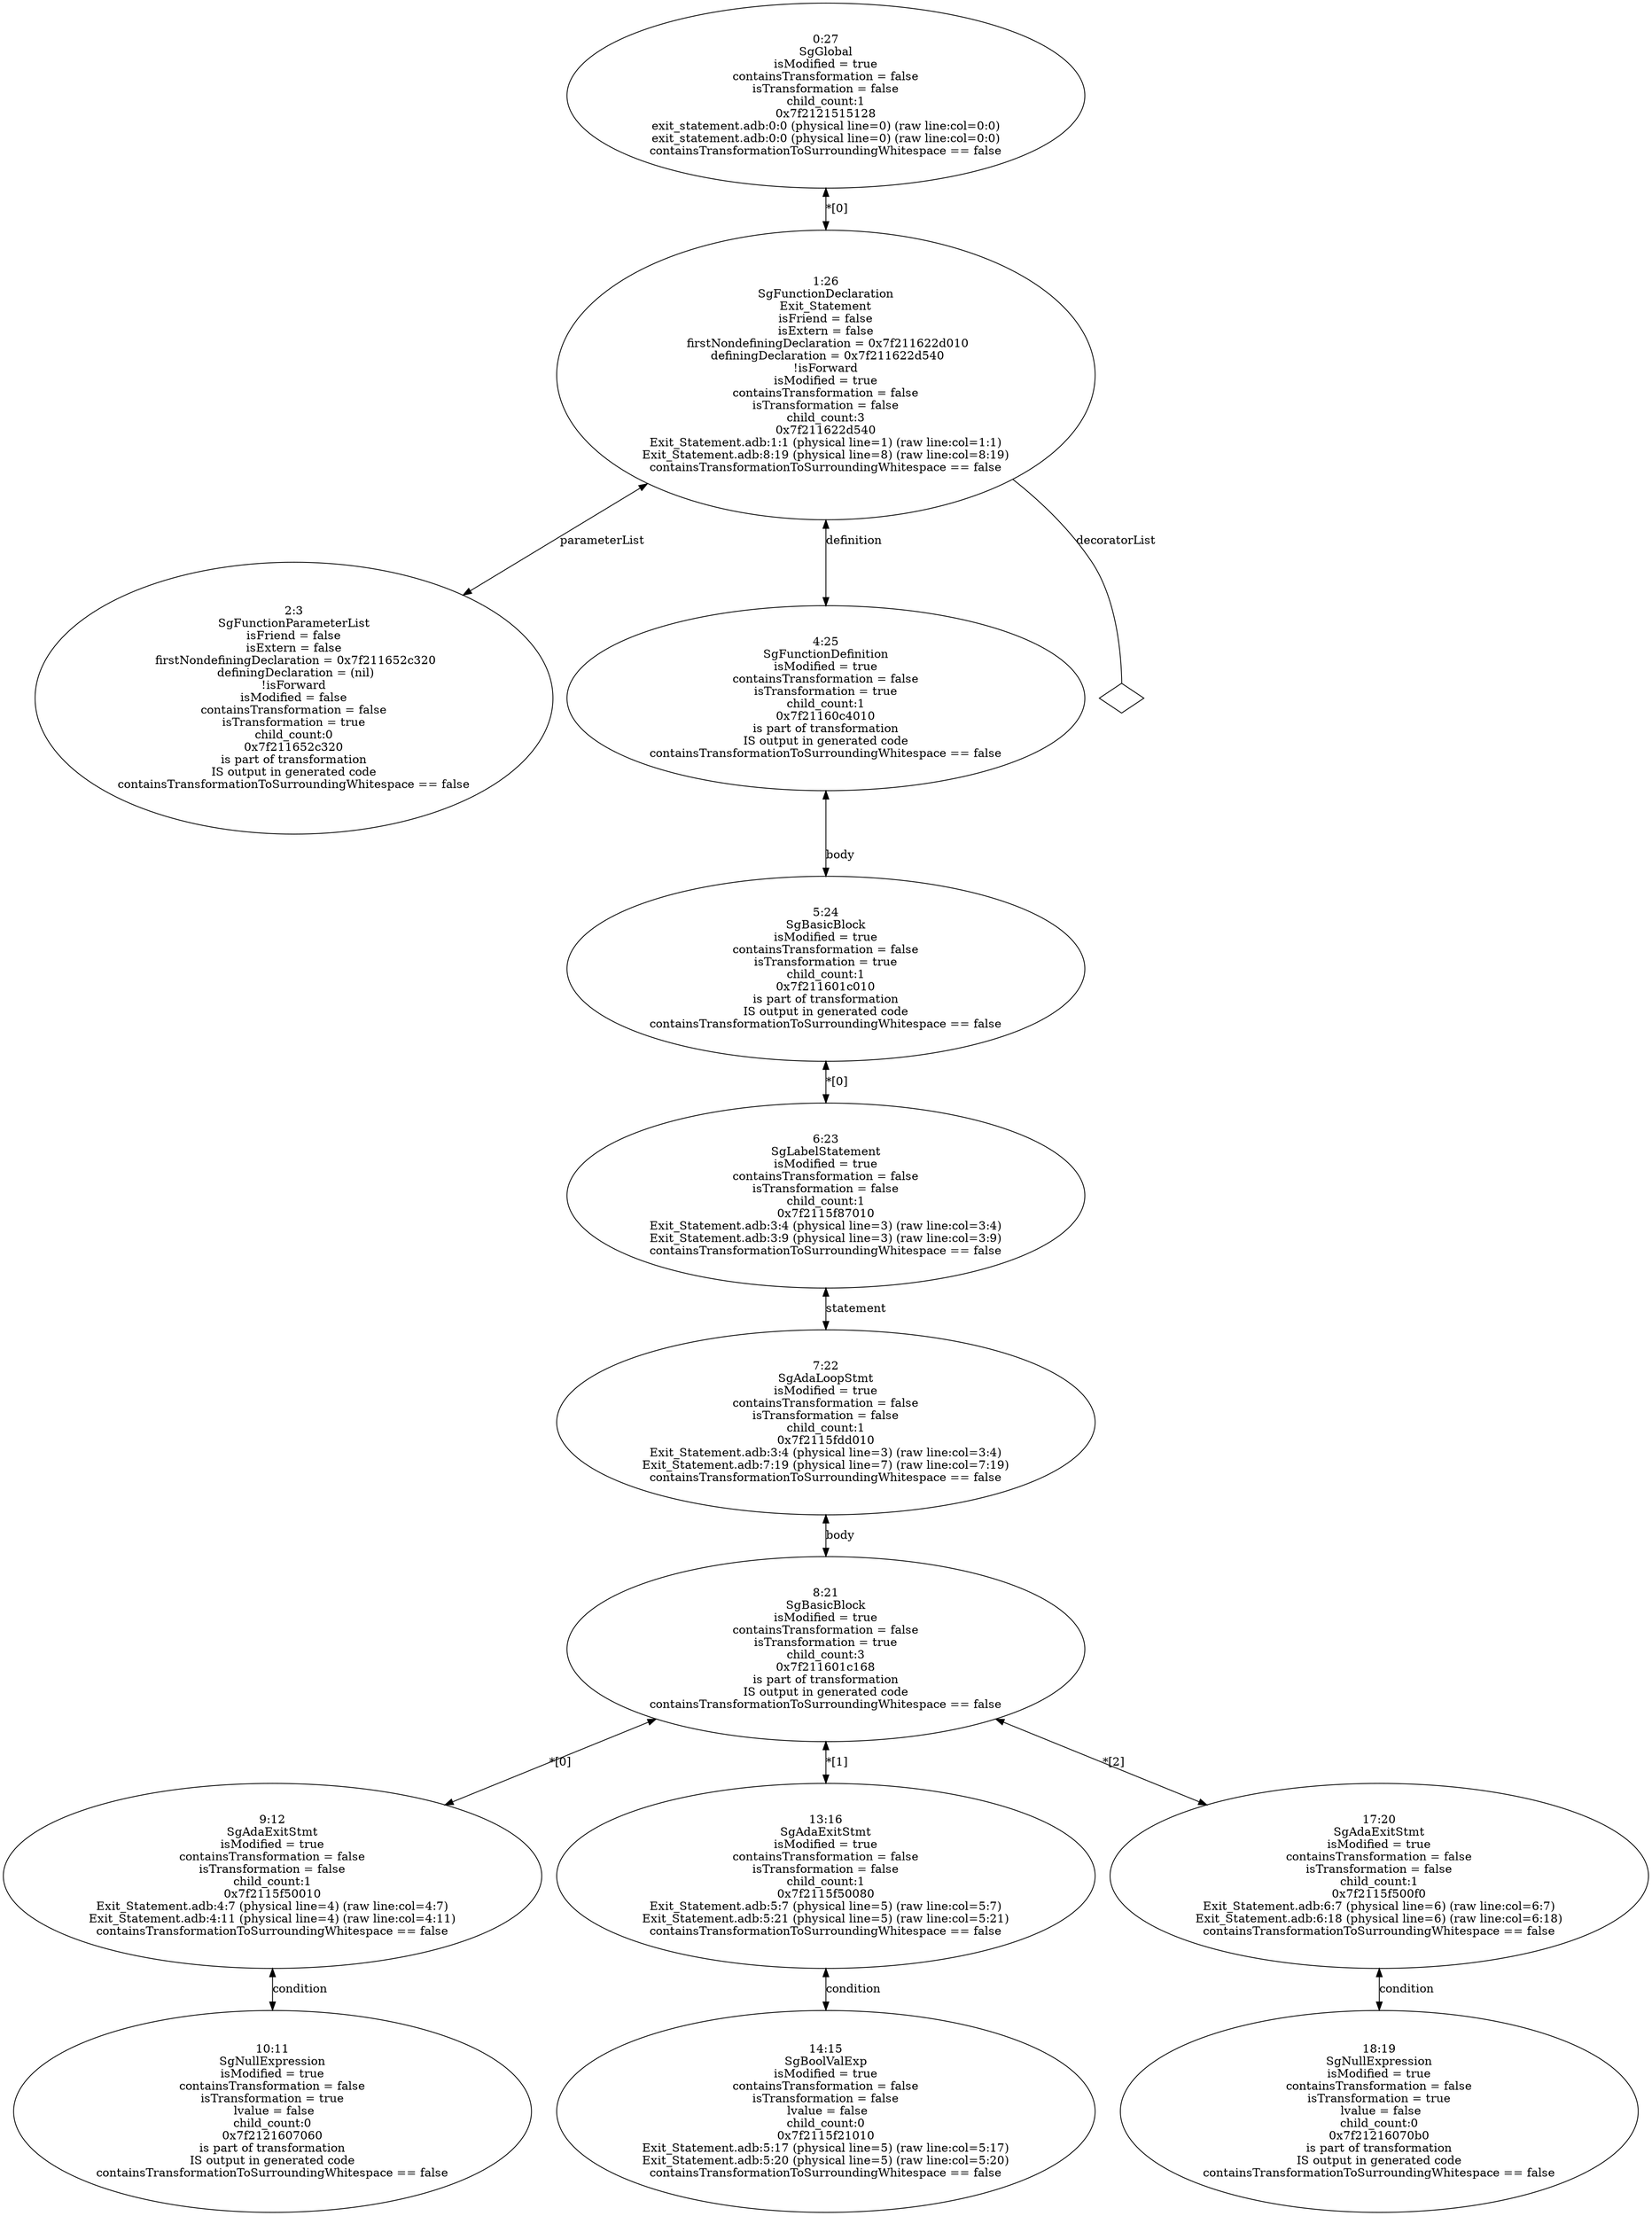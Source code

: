 digraph "G./exit_statement_rose.dot" {
"0x7f211652c320"[label="2:3\nSgFunctionParameterList\n isFriend = false \n isExtern = false \n firstNondefiningDeclaration = 0x7f211652c320\n definingDeclaration = (nil)\n!isForward\nisModified = false\ncontainsTransformation = false\nisTransformation = true\nchild_count:0\n0x7f211652c320\nis part of transformation\nIS output in generated code\ncontainsTransformationToSurroundingWhitespace == false\n" ];
"0x7f2121607060"[label="10:11\nSgNullExpression\nisModified = true\ncontainsTransformation = false\nisTransformation = true\n lvalue = false\nchild_count:0\n0x7f2121607060\nis part of transformation\nIS output in generated code\ncontainsTransformationToSurroundingWhitespace == false\n" ];
"0x7f2115f50010"[label="9:12\nSgAdaExitStmt\nisModified = true\ncontainsTransformation = false\nisTransformation = false\nchild_count:1\n0x7f2115f50010\nExit_Statement.adb:4:7 (physical line=4) (raw line:col=4:7)\nExit_Statement.adb:4:11 (physical line=4) (raw line:col=4:11)\ncontainsTransformationToSurroundingWhitespace == false\n" ];
"0x7f2115f50010" -> "0x7f2121607060"[label="condition" dir=both ];
"0x7f2115f21010"[label="14:15\nSgBoolValExp\nisModified = true\ncontainsTransformation = false\nisTransformation = false\n lvalue = false\nchild_count:0\n0x7f2115f21010\nExit_Statement.adb:5:17 (physical line=5) (raw line:col=5:17)\nExit_Statement.adb:5:20 (physical line=5) (raw line:col=5:20)\ncontainsTransformationToSurroundingWhitespace == false\n" ];
"0x7f2115f50080"[label="13:16\nSgAdaExitStmt\nisModified = true\ncontainsTransformation = false\nisTransformation = false\nchild_count:1\n0x7f2115f50080\nExit_Statement.adb:5:7 (physical line=5) (raw line:col=5:7)\nExit_Statement.adb:5:21 (physical line=5) (raw line:col=5:21)\ncontainsTransformationToSurroundingWhitespace == false\n" ];
"0x7f2115f50080" -> "0x7f2115f21010"[label="condition" dir=both ];
"0x7f21216070b0"[label="18:19\nSgNullExpression\nisModified = true\ncontainsTransformation = false\nisTransformation = true\n lvalue = false\nchild_count:0\n0x7f21216070b0\nis part of transformation\nIS output in generated code\ncontainsTransformationToSurroundingWhitespace == false\n" ];
"0x7f2115f500f0"[label="17:20\nSgAdaExitStmt\nisModified = true\ncontainsTransformation = false\nisTransformation = false\nchild_count:1\n0x7f2115f500f0\nExit_Statement.adb:6:7 (physical line=6) (raw line:col=6:7)\nExit_Statement.adb:6:18 (physical line=6) (raw line:col=6:18)\ncontainsTransformationToSurroundingWhitespace == false\n" ];
"0x7f2115f500f0" -> "0x7f21216070b0"[label="condition" dir=both ];
"0x7f211601c168"[label="8:21\nSgBasicBlock\nisModified = true\ncontainsTransformation = false\nisTransformation = true\nchild_count:3\n0x7f211601c168\nis part of transformation\nIS output in generated code\ncontainsTransformationToSurroundingWhitespace == false\n" ];
"0x7f211601c168" -> "0x7f2115f50010"[label="*[0]" dir=both ];
"0x7f211601c168" -> "0x7f2115f50080"[label="*[1]" dir=both ];
"0x7f211601c168" -> "0x7f2115f500f0"[label="*[2]" dir=both ];
"0x7f2115fdd010"[label="7:22\nSgAdaLoopStmt\nisModified = true\ncontainsTransformation = false\nisTransformation = false\nchild_count:1\n0x7f2115fdd010\nExit_Statement.adb:3:4 (physical line=3) (raw line:col=3:4)\nExit_Statement.adb:7:19 (physical line=7) (raw line:col=7:19)\ncontainsTransformationToSurroundingWhitespace == false\n" ];
"0x7f2115fdd010" -> "0x7f211601c168"[label="body" dir=both ];
"0x7f2115f87010"[label="6:23\nSgLabelStatement\nisModified = true\ncontainsTransformation = false\nisTransformation = false\nchild_count:1\n0x7f2115f87010\nExit_Statement.adb:3:4 (physical line=3) (raw line:col=3:4)\nExit_Statement.adb:3:9 (physical line=3) (raw line:col=3:9)\ncontainsTransformationToSurroundingWhitespace == false\n" ];
"0x7f2115f87010" -> "0x7f2115fdd010"[label="statement" dir=both ];
"0x7f211601c010"[label="5:24\nSgBasicBlock\nisModified = true\ncontainsTransformation = false\nisTransformation = true\nchild_count:1\n0x7f211601c010\nis part of transformation\nIS output in generated code\ncontainsTransformationToSurroundingWhitespace == false\n" ];
"0x7f211601c010" -> "0x7f2115f87010"[label="*[0]" dir=both ];
"0x7f21160c4010"[label="4:25\nSgFunctionDefinition\nisModified = true\ncontainsTransformation = false\nisTransformation = true\nchild_count:1\n0x7f21160c4010\nis part of transformation\nIS output in generated code\ncontainsTransformationToSurroundingWhitespace == false\n" ];
"0x7f21160c4010" -> "0x7f211601c010"[label="body" dir=both ];
"0x7f211622d540"[label="1:26\nSgFunctionDeclaration\nExit_Statement\n isFriend = false \n isExtern = false \n firstNondefiningDeclaration = 0x7f211622d010\n definingDeclaration = 0x7f211622d540\n!isForward\nisModified = true\ncontainsTransformation = false\nisTransformation = false\nchild_count:3\n0x7f211622d540\nExit_Statement.adb:1:1 (physical line=1) (raw line:col=1:1)\nExit_Statement.adb:8:19 (physical line=8) (raw line:col=8:19)\ncontainsTransformationToSurroundingWhitespace == false\n" ];
"0x7f211622d540" -> "0x7f211652c320"[label="parameterList" dir=both ];
"0x7f211622d540" -> "0x7f211622d540__decoratorList__null"[label="decoratorList" dir=none ];
"0x7f211622d540__decoratorList__null"[label="" shape=diamond ];
"0x7f211622d540" -> "0x7f21160c4010"[label="definition" dir=both ];
"0x7f2121515128"[label="0:27\nSgGlobal\nisModified = true\ncontainsTransformation = false\nisTransformation = false\nchild_count:1\n0x7f2121515128\nexit_statement.adb:0:0 (physical line=0) (raw line:col=0:0)\nexit_statement.adb:0:0 (physical line=0) (raw line:col=0:0)\ncontainsTransformationToSurroundingWhitespace == false\n" ];
"0x7f2121515128" -> "0x7f211622d540"[label="*[0]" dir=both ];
}
